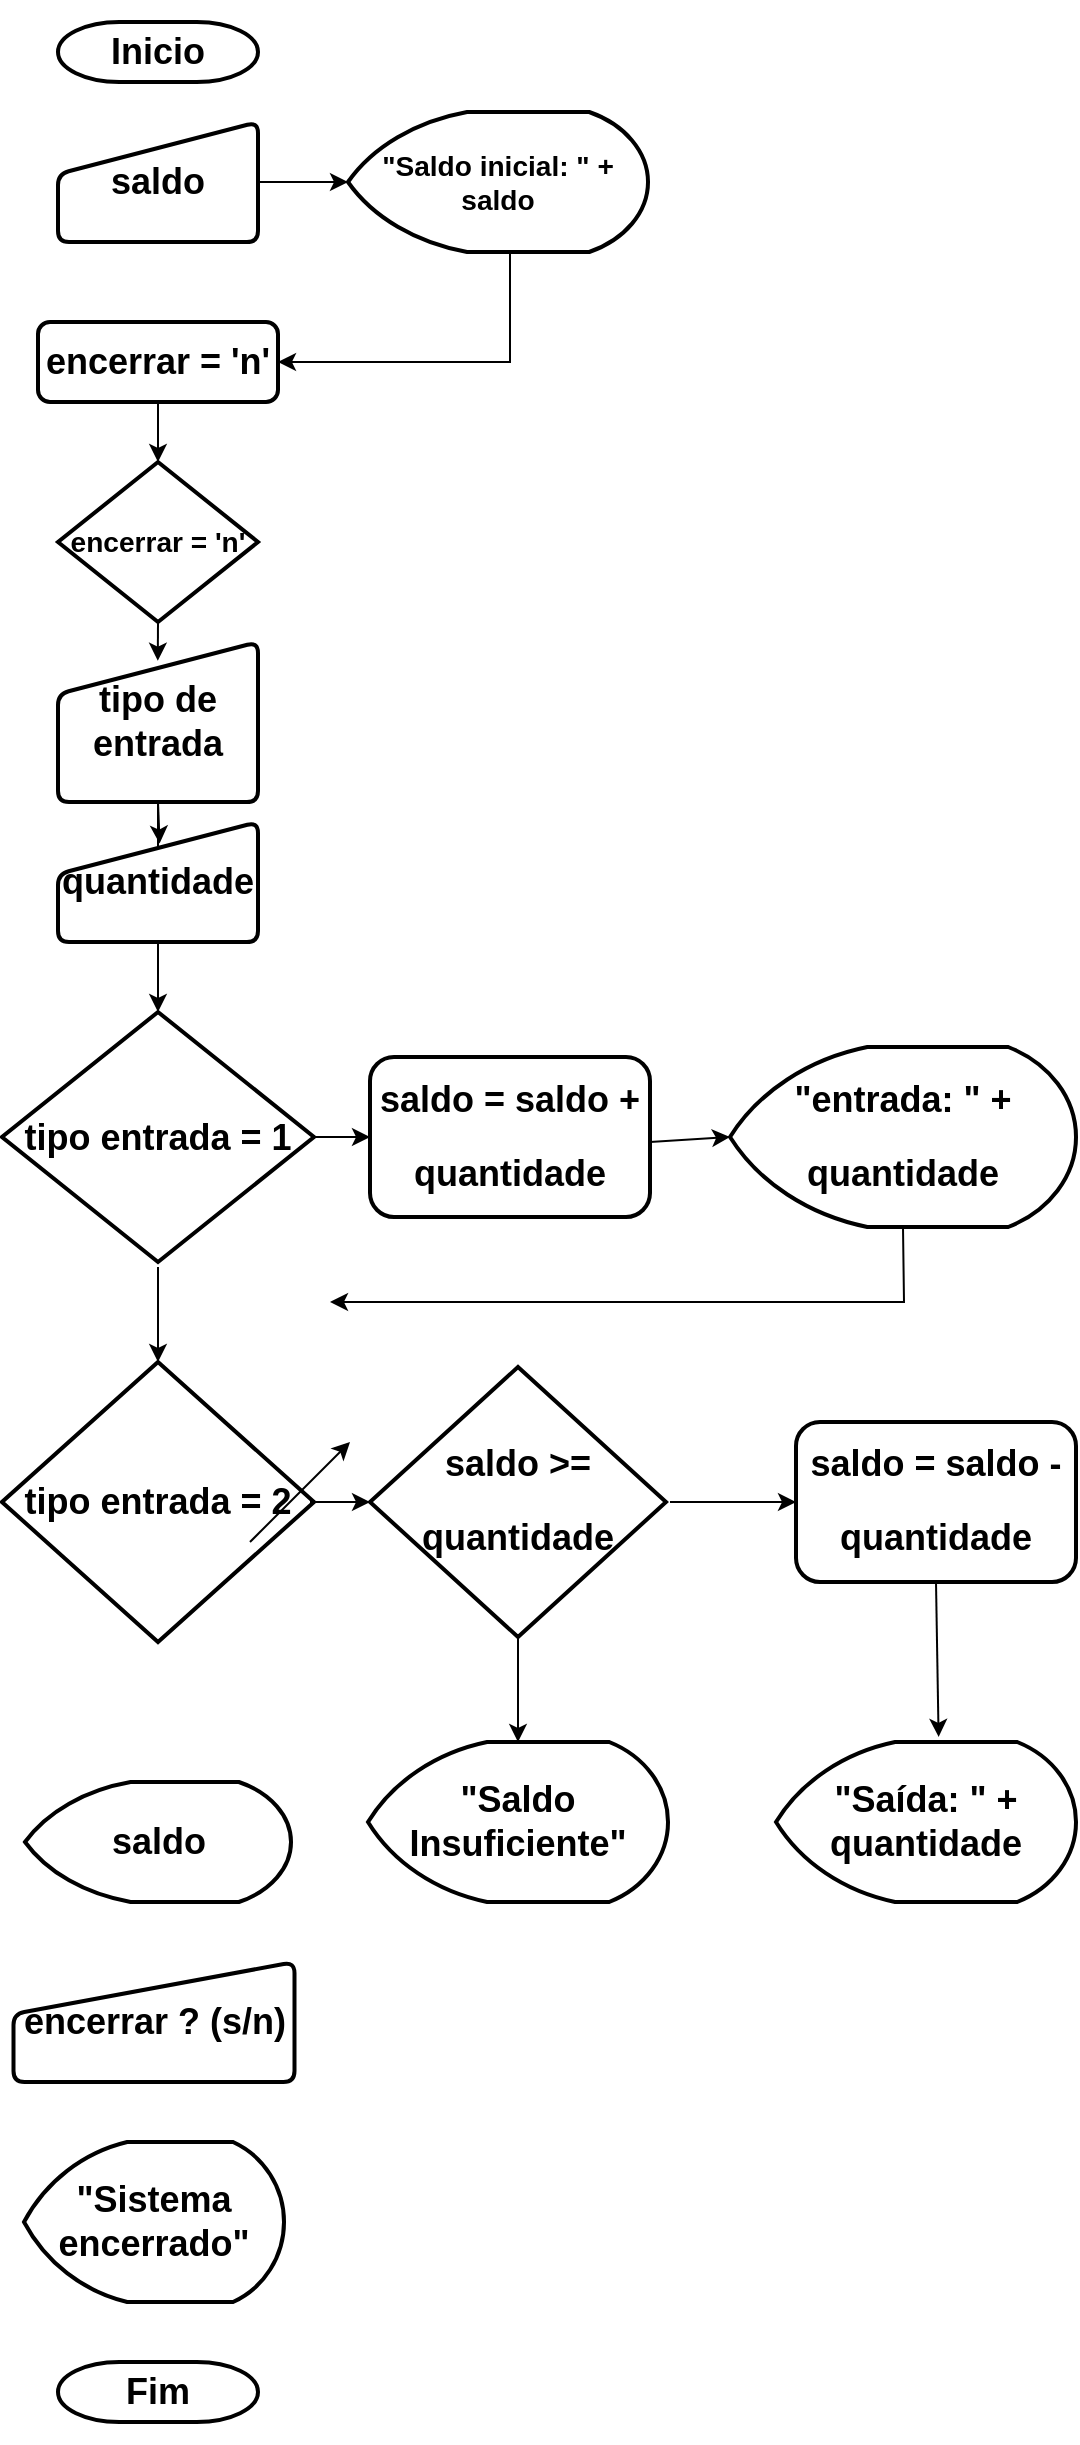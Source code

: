 <mxfile version="24.6.2" type="github">
  <diagram name="Página-1" id="n-J8f_JWNlP_-7bDTQTR">
    <mxGraphModel dx="909" dy="743" grid="1" gridSize="10" guides="1" tooltips="1" connect="1" arrows="1" fold="1" page="0" pageScale="1" pageWidth="827" pageHeight="1169" math="0" shadow="0">
      <root>
        <mxCell id="0" />
        <mxCell id="1" parent="0" />
        <mxCell id="i9Z3qjJWcCSKMzkNTpMQ-1" value="&lt;h3&gt;encerrar = &#39;n&#39;&lt;/h3&gt;" style="strokeWidth=2;html=1;shape=mxgraph.flowchart.decision;whiteSpace=wrap;" vertex="1" parent="1">
          <mxGeometry x="364" y="310" width="100" height="80" as="geometry" />
        </mxCell>
        <mxCell id="i9Z3qjJWcCSKMzkNTpMQ-43" value="" style="edgeStyle=orthogonalEdgeStyle;rounded=0;orthogonalLoop=1;jettySize=auto;html=1;" edge="1" parent="1" source="i9Z3qjJWcCSKMzkNTpMQ-2" target="i9Z3qjJWcCSKMzkNTpMQ-3">
          <mxGeometry relative="1" as="geometry" />
        </mxCell>
        <mxCell id="i9Z3qjJWcCSKMzkNTpMQ-2" value="&lt;h2&gt;saldo&lt;/h2&gt;" style="html=1;strokeWidth=2;shape=manualInput;rounded=1;size=26;arcSize=11;whiteSpace=wrap;" vertex="1" parent="1">
          <mxGeometry x="364" y="140" width="100" height="60" as="geometry" />
        </mxCell>
        <mxCell id="i9Z3qjJWcCSKMzkNTpMQ-45" value="" style="edgeStyle=orthogonalEdgeStyle;rounded=0;orthogonalLoop=1;jettySize=auto;html=1;entryX=1;entryY=0.5;entryDx=0;entryDy=0;" edge="1" parent="1" source="i9Z3qjJWcCSKMzkNTpMQ-3" target="i9Z3qjJWcCSKMzkNTpMQ-18">
          <mxGeometry relative="1" as="geometry">
            <mxPoint x="584" y="290" as="targetPoint" />
            <Array as="points">
              <mxPoint x="590" y="260" />
            </Array>
          </mxGeometry>
        </mxCell>
        <mxCell id="i9Z3qjJWcCSKMzkNTpMQ-3" value="&lt;h3&gt;&quot;Saldo inicial: &quot; +&lt;br&gt;saldo&lt;/h3&gt;" style="strokeWidth=2;html=1;shape=mxgraph.flowchart.display;whiteSpace=wrap;" vertex="1" parent="1">
          <mxGeometry x="509" y="135" width="150" height="70" as="geometry" />
        </mxCell>
        <mxCell id="i9Z3qjJWcCSKMzkNTpMQ-5" value="&lt;h2&gt;Inicio&lt;/h2&gt;" style="strokeWidth=2;html=1;shape=mxgraph.flowchart.terminator;whiteSpace=wrap;direction=west;" vertex="1" parent="1">
          <mxGeometry x="364" y="90" width="100" height="30" as="geometry" />
        </mxCell>
        <mxCell id="i9Z3qjJWcCSKMzkNTpMQ-46" value="" style="edgeStyle=orthogonalEdgeStyle;rounded=0;orthogonalLoop=1;jettySize=auto;html=1;" edge="1" parent="1" source="i9Z3qjJWcCSKMzkNTpMQ-18" target="i9Z3qjJWcCSKMzkNTpMQ-1">
          <mxGeometry relative="1" as="geometry" />
        </mxCell>
        <mxCell id="i9Z3qjJWcCSKMzkNTpMQ-18" value="&lt;h2&gt;encerrar = &#39;n&#39;&lt;/h2&gt;" style="rounded=1;whiteSpace=wrap;html=1;strokeWidth=2;" vertex="1" parent="1">
          <mxGeometry x="354" y="240" width="120" height="40" as="geometry" />
        </mxCell>
        <mxCell id="i9Z3qjJWcCSKMzkNTpMQ-19" style="edgeStyle=orthogonalEdgeStyle;rounded=0;orthogonalLoop=1;jettySize=auto;html=1;exitX=0.5;exitY=1;exitDx=0;exitDy=0;" edge="1" parent="1" source="i9Z3qjJWcCSKMzkNTpMQ-18" target="i9Z3qjJWcCSKMzkNTpMQ-18">
          <mxGeometry relative="1" as="geometry" />
        </mxCell>
        <mxCell id="i9Z3qjJWcCSKMzkNTpMQ-51" value="" style="edgeStyle=orthogonalEdgeStyle;rounded=0;orthogonalLoop=1;jettySize=auto;html=1;" edge="1" parent="1" source="i9Z3qjJWcCSKMzkNTpMQ-20" target="i9Z3qjJWcCSKMzkNTpMQ-22">
          <mxGeometry relative="1" as="geometry" />
        </mxCell>
        <mxCell id="i9Z3qjJWcCSKMzkNTpMQ-20" value="&lt;h2&gt;tipo de entrada&lt;/h2&gt;" style="html=1;strokeWidth=2;shape=manualInput;whiteSpace=wrap;rounded=1;size=26;arcSize=11;" vertex="1" parent="1">
          <mxGeometry x="364" y="400" width="100" height="80" as="geometry" />
        </mxCell>
        <mxCell id="i9Z3qjJWcCSKMzkNTpMQ-21" value="&lt;h2&gt;quantidade&lt;/h2&gt;" style="html=1;strokeWidth=2;shape=manualInput;whiteSpace=wrap;rounded=1;size=26;arcSize=11;" vertex="1" parent="1">
          <mxGeometry x="364" y="490" width="100" height="60" as="geometry" />
        </mxCell>
        <mxCell id="i9Z3qjJWcCSKMzkNTpMQ-52" value="" style="edgeStyle=orthogonalEdgeStyle;rounded=0;orthogonalLoop=1;jettySize=auto;html=1;" edge="1" parent="1" source="i9Z3qjJWcCSKMzkNTpMQ-22" target="i9Z3qjJWcCSKMzkNTpMQ-23">
          <mxGeometry relative="1" as="geometry" />
        </mxCell>
        <mxCell id="i9Z3qjJWcCSKMzkNTpMQ-22" value="&lt;h2&gt;tipo entrada = 1&lt;/h2&gt;" style="strokeWidth=2;html=1;shape=mxgraph.flowchart.decision;whiteSpace=wrap;" vertex="1" parent="1">
          <mxGeometry x="336" y="585" width="156" height="125" as="geometry" />
        </mxCell>
        <mxCell id="i9Z3qjJWcCSKMzkNTpMQ-23" value="&lt;h2&gt;saldo = saldo +&lt;/h2&gt;&lt;h2&gt;quantidade&lt;/h2&gt;" style="rounded=1;whiteSpace=wrap;html=1;strokeWidth=2;" vertex="1" parent="1">
          <mxGeometry x="520" y="607.5" width="140" height="80" as="geometry" />
        </mxCell>
        <mxCell id="i9Z3qjJWcCSKMzkNTpMQ-24" value="&lt;h2&gt;&quot;entrada: &quot; +&lt;/h2&gt;&lt;h2&gt;quantidade&lt;/h2&gt;" style="strokeWidth=2;html=1;shape=mxgraph.flowchart.display;whiteSpace=wrap;" vertex="1" parent="1">
          <mxGeometry x="700" y="602.5" width="173" height="90" as="geometry" />
        </mxCell>
        <mxCell id="i9Z3qjJWcCSKMzkNTpMQ-26" value="&lt;h2&gt;saldo &amp;gt;=&lt;/h2&gt;&lt;h2&gt;quantidade&lt;/h2&gt;" style="strokeWidth=2;html=1;shape=mxgraph.flowchart.decision;whiteSpace=wrap;" vertex="1" parent="1">
          <mxGeometry x="520" y="762.5" width="148" height="135" as="geometry" />
        </mxCell>
        <mxCell id="i9Z3qjJWcCSKMzkNTpMQ-28" value="&lt;h2&gt;&quot;Saldo Insuficiente&quot;&lt;/h2&gt;" style="strokeWidth=2;html=1;shape=mxgraph.flowchart.display;whiteSpace=wrap;" vertex="1" parent="1">
          <mxGeometry x="519" y="950" width="150" height="80" as="geometry" />
        </mxCell>
        <mxCell id="i9Z3qjJWcCSKMzkNTpMQ-32" value="&lt;h2&gt;encerrar ? (s/n)&lt;/h2&gt;" style="html=1;strokeWidth=2;shape=manualInput;whiteSpace=wrap;rounded=1;size=26;arcSize=11;" vertex="1" parent="1">
          <mxGeometry x="341.75" y="1060" width="140.5" height="60" as="geometry" />
        </mxCell>
        <mxCell id="i9Z3qjJWcCSKMzkNTpMQ-33" value="&lt;h2&gt;&quot;Sistema encerrado&quot;&lt;/h2&gt;" style="strokeWidth=2;html=1;shape=mxgraph.flowchart.display;whiteSpace=wrap;" vertex="1" parent="1">
          <mxGeometry x="347" y="1150" width="130" height="80" as="geometry" />
        </mxCell>
        <mxCell id="i9Z3qjJWcCSKMzkNTpMQ-34" value="&lt;h2&gt;Fim&lt;/h2&gt;" style="strokeWidth=2;html=1;shape=mxgraph.flowchart.terminator;whiteSpace=wrap;" vertex="1" parent="1">
          <mxGeometry x="364" y="1260" width="100" height="30" as="geometry" />
        </mxCell>
        <mxCell id="i9Z3qjJWcCSKMzkNTpMQ-36" value="&lt;h2&gt;tipo entrada = 2&lt;/h2&gt;" style="strokeWidth=2;html=1;shape=mxgraph.flowchart.decision;whiteSpace=wrap;" vertex="1" parent="1">
          <mxGeometry x="336" y="760" width="156" height="140" as="geometry" />
        </mxCell>
        <mxCell id="i9Z3qjJWcCSKMzkNTpMQ-38" value="&lt;h2&gt;saldo = saldo -&lt;/h2&gt;&lt;h2&gt;quantidade&lt;/h2&gt;" style="rounded=1;whiteSpace=wrap;html=1;strokeWidth=2;" vertex="1" parent="1">
          <mxGeometry x="733" y="790" width="140" height="80" as="geometry" />
        </mxCell>
        <mxCell id="i9Z3qjJWcCSKMzkNTpMQ-39" value="&lt;h2&gt;&quot;Saída: &quot; + quantidade&lt;/h2&gt;" style="strokeWidth=2;html=1;shape=mxgraph.flowchart.display;whiteSpace=wrap;" vertex="1" parent="1">
          <mxGeometry x="723" y="950" width="150" height="80" as="geometry" />
        </mxCell>
        <mxCell id="i9Z3qjJWcCSKMzkNTpMQ-40" value="&lt;h2&gt;saldo&lt;/h2&gt;" style="strokeWidth=2;html=1;shape=mxgraph.flowchart.display;whiteSpace=wrap;" vertex="1" parent="1">
          <mxGeometry x="347.5" y="970" width="133" height="60" as="geometry" />
        </mxCell>
        <mxCell id="i9Z3qjJWcCSKMzkNTpMQ-47" value="" style="endArrow=classic;html=1;rounded=0;entryX=0.499;entryY=0.117;entryDx=0;entryDy=0;entryPerimeter=0;" edge="1" parent="1" target="i9Z3qjJWcCSKMzkNTpMQ-20">
          <mxGeometry width="50" height="50" relative="1" as="geometry">
            <mxPoint x="414" y="390" as="sourcePoint" />
            <mxPoint x="464" y="340" as="targetPoint" />
          </mxGeometry>
        </mxCell>
        <mxCell id="i9Z3qjJWcCSKMzkNTpMQ-50" value="" style="endArrow=classic;html=1;rounded=0;exitX=0.5;exitY=1;exitDx=0;exitDy=0;entryX=0.508;entryY=0.18;entryDx=0;entryDy=0;entryPerimeter=0;" edge="1" parent="1" source="i9Z3qjJWcCSKMzkNTpMQ-20" target="i9Z3qjJWcCSKMzkNTpMQ-21">
          <mxGeometry width="50" height="50" relative="1" as="geometry">
            <mxPoint x="460" y="560" as="sourcePoint" />
            <mxPoint x="510" y="510" as="targetPoint" />
            <Array as="points" />
          </mxGeometry>
        </mxCell>
        <mxCell id="i9Z3qjJWcCSKMzkNTpMQ-59" value="" style="endArrow=classic;html=1;rounded=0;exitX=0.5;exitY=1;exitDx=0;exitDy=0;exitPerimeter=0;" edge="1" parent="1" source="i9Z3qjJWcCSKMzkNTpMQ-24">
          <mxGeometry width="50" height="50" relative="1" as="geometry">
            <mxPoint x="750" y="720" as="sourcePoint" />
            <mxPoint x="500" y="730" as="targetPoint" />
            <Array as="points">
              <mxPoint x="787" y="730" />
            </Array>
          </mxGeometry>
        </mxCell>
        <mxCell id="i9Z3qjJWcCSKMzkNTpMQ-61" value="" style="endArrow=classic;html=1;rounded=0;" edge="1" parent="1" target="i9Z3qjJWcCSKMzkNTpMQ-36">
          <mxGeometry width="50" height="50" relative="1" as="geometry">
            <mxPoint x="414" y="712.5" as="sourcePoint" />
            <mxPoint x="464" y="662.5" as="targetPoint" />
          </mxGeometry>
        </mxCell>
        <mxCell id="i9Z3qjJWcCSKMzkNTpMQ-65" value="" style="endArrow=classic;html=1;rounded=0;entryX=0;entryY=0.5;entryDx=0;entryDy=0;entryPerimeter=0;" edge="1" parent="1" target="i9Z3qjJWcCSKMzkNTpMQ-24">
          <mxGeometry width="50" height="50" relative="1" as="geometry">
            <mxPoint x="660" y="650" as="sourcePoint" />
            <mxPoint x="710" y="600" as="targetPoint" />
          </mxGeometry>
        </mxCell>
        <mxCell id="i9Z3qjJWcCSKMzkNTpMQ-67" value="" style="endArrow=classic;html=1;rounded=0;entryX=0;entryY=0.5;entryDx=0;entryDy=0;entryPerimeter=0;" edge="1" parent="1" target="i9Z3qjJWcCSKMzkNTpMQ-26">
          <mxGeometry width="50" height="50" relative="1" as="geometry">
            <mxPoint x="490" y="830" as="sourcePoint" />
            <mxPoint x="540" y="780" as="targetPoint" />
          </mxGeometry>
        </mxCell>
        <mxCell id="i9Z3qjJWcCSKMzkNTpMQ-68" value="" style="endArrow=classic;html=1;rounded=0;entryX=0;entryY=0.5;entryDx=0;entryDy=0;" edge="1" parent="1" target="i9Z3qjJWcCSKMzkNTpMQ-38">
          <mxGeometry width="50" height="50" relative="1" as="geometry">
            <mxPoint x="670" y="830" as="sourcePoint" />
            <mxPoint x="720" y="780" as="targetPoint" />
          </mxGeometry>
        </mxCell>
        <mxCell id="i9Z3qjJWcCSKMzkNTpMQ-69" value="" style="endArrow=classic;html=1;rounded=0;" edge="1" parent="1">
          <mxGeometry width="50" height="50" relative="1" as="geometry">
            <mxPoint x="460" y="850" as="sourcePoint" />
            <mxPoint x="510" y="800" as="targetPoint" />
          </mxGeometry>
        </mxCell>
        <mxCell id="i9Z3qjJWcCSKMzkNTpMQ-71" value="" style="endArrow=classic;html=1;rounded=0;exitX=0.5;exitY=1;exitDx=0;exitDy=0;exitPerimeter=0;" edge="1" parent="1" source="i9Z3qjJWcCSKMzkNTpMQ-26">
          <mxGeometry width="50" height="50" relative="1" as="geometry">
            <mxPoint x="590" y="940" as="sourcePoint" />
            <mxPoint x="594" y="950" as="targetPoint" />
          </mxGeometry>
        </mxCell>
        <mxCell id="i9Z3qjJWcCSKMzkNTpMQ-72" value="" style="endArrow=classic;html=1;rounded=0;exitX=0.5;exitY=1;exitDx=0;exitDy=0;entryX=0.542;entryY=-0.032;entryDx=0;entryDy=0;entryPerimeter=0;" edge="1" parent="1" source="i9Z3qjJWcCSKMzkNTpMQ-38" target="i9Z3qjJWcCSKMzkNTpMQ-39">
          <mxGeometry width="50" height="50" relative="1" as="geometry">
            <mxPoint x="604" y="908" as="sourcePoint" />
            <mxPoint x="803" y="930" as="targetPoint" />
          </mxGeometry>
        </mxCell>
      </root>
    </mxGraphModel>
  </diagram>
</mxfile>

